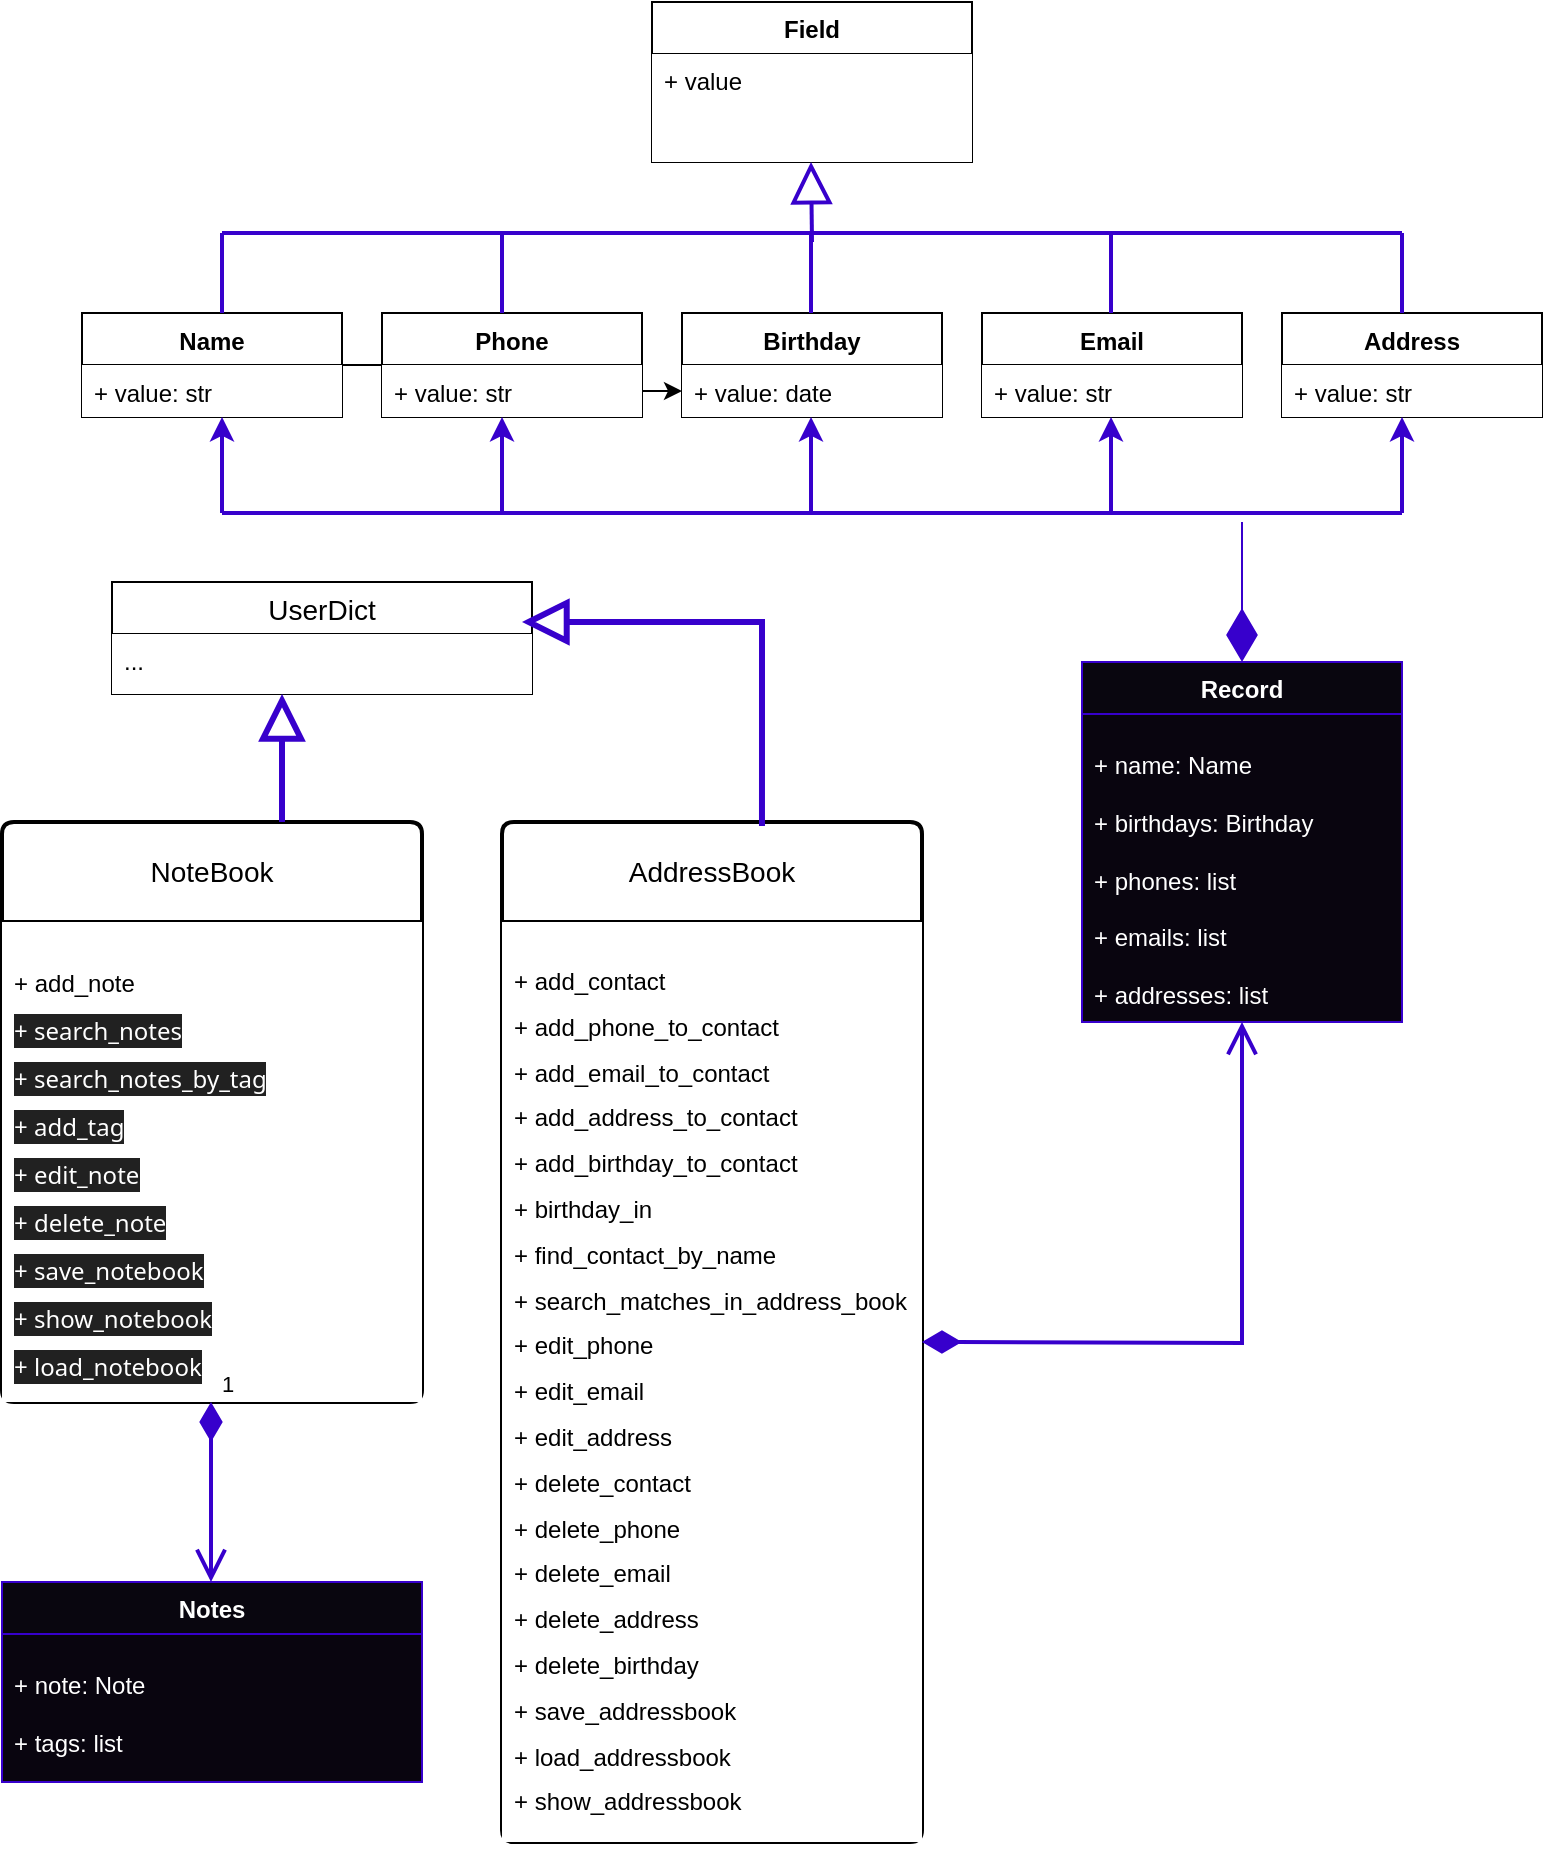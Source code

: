 <mxfile version="22.1.2" type="device">
  <diagram name="Сторінка-1" id="TWdtLVMEFTU3HZit7lCI">
    <mxGraphModel dx="954" dy="620" grid="1" gridSize="10" guides="1" tooltips="1" connect="1" arrows="1" fold="1" page="1" pageScale="1" pageWidth="827" pageHeight="1169" background="#ffffff" math="0" shadow="0">
      <root>
        <mxCell id="0" />
        <mxCell id="1" parent="0" />
        <mxCell id="jEcP75HLGTlE4i2q9fnY-26" value="AddressBook" style="swimlane;childLayout=stackLayout;horizontal=1;startSize=50;horizontalStack=0;rounded=1;fontSize=14;fontStyle=0;strokeWidth=2;resizeParent=0;resizeLast=1;shadow=0;dashed=0;align=center;arcSize=4;whiteSpace=wrap;html=1;" vertex="1" parent="1">
          <mxGeometry x="270" y="420" width="210" height="510" as="geometry" />
        </mxCell>
        <mxCell id="jEcP75HLGTlE4i2q9fnY-27" value="&lt;p style=&quot;line-height: 190%;&quot;&gt;&lt;span style=&quot;background-color: initial;&quot;&gt;+ add_contact&lt;/span&gt;&lt;br&gt;&lt;span style=&quot;background-color: initial;&quot;&gt;+ add_phone_to_contact&lt;/span&gt;&lt;br&gt;&lt;span style=&quot;background-color: initial;&quot;&gt;+ add_email_to_contact&lt;/span&gt;&lt;br&gt;&lt;span style=&quot;background-color: initial;&quot;&gt;+ add_address_to_contact&lt;/span&gt;&lt;br&gt;&lt;span style=&quot;background-color: initial;&quot;&gt;+ add_birthday_to_contact&lt;/span&gt;&lt;br&gt;&lt;span style=&quot;background-color: initial;&quot;&gt;+ birthday_in&lt;/span&gt;&lt;br&gt;&lt;span style=&quot;background-color: initial;&quot;&gt;+ find_contact_by_name&lt;/span&gt;&lt;br&gt;&lt;span style=&quot;background-color: initial;&quot;&gt;+ search_matches_in_address_book&lt;/span&gt;&lt;br&gt;&lt;span style=&quot;background-color: initial;&quot;&gt;+ edit_phone&lt;/span&gt;&lt;br&gt;&lt;span style=&quot;background-color: initial;&quot;&gt;+ edit_email&lt;/span&gt;&lt;br&gt;&lt;span style=&quot;background-color: initial;&quot;&gt;+ edit_address&lt;/span&gt;&lt;br&gt;&lt;span style=&quot;background-color: initial;&quot;&gt;+ delete_contact&lt;/span&gt;&lt;br&gt;&lt;span style=&quot;background-color: initial;&quot;&gt;+ delete_phone&lt;/span&gt;&lt;br&gt;&lt;span style=&quot;background-color: initial;&quot;&gt;+ delete_email&lt;/span&gt;&lt;br&gt;&lt;span style=&quot;background-color: initial;&quot;&gt;+ delete_address&lt;/span&gt;&lt;br&gt;&lt;span style=&quot;background-color: initial;&quot;&gt;+ delete_birthday&lt;/span&gt;&lt;br&gt;&lt;span style=&quot;background-color: initial;&quot;&gt;+ save_addressbook&lt;/span&gt;&lt;br&gt;&lt;span style=&quot;background-color: initial;&quot;&gt;+ load_addressbook&lt;/span&gt;&lt;br&gt;&lt;span style=&quot;background-color: initial;&quot;&gt;+ show_addressbook&lt;/span&gt;&lt;br&gt;&lt;/p&gt;" style="align=left;strokeColor=none;fillColor=default;spacingLeft=4;fontSize=12;verticalAlign=top;resizable=0;rotatable=0;part=1;html=1;" vertex="1" parent="jEcP75HLGTlE4i2q9fnY-26">
          <mxGeometry y="50" width="210" height="460" as="geometry" />
        </mxCell>
        <mxCell id="jEcP75HLGTlE4i2q9fnY-77" value="Field" style="swimlane;fontStyle=1;align=center;verticalAlign=top;childLayout=stackLayout;horizontal=1;startSize=26;horizontalStack=0;resizeParent=1;resizeParentMax=0;resizeLast=0;collapsible=1;marginBottom=0;whiteSpace=wrap;html=1;" vertex="1" parent="1">
          <mxGeometry x="345" y="10" width="160" height="80" as="geometry" />
        </mxCell>
        <mxCell id="jEcP75HLGTlE4i2q9fnY-78" value="+ value" style="text;strokeColor=none;fillColor=default;align=left;verticalAlign=top;spacingLeft=4;spacingRight=4;overflow=hidden;rotatable=0;points=[[0,0.5],[1,0.5]];portConstraint=eastwest;whiteSpace=wrap;html=1;" vertex="1" parent="jEcP75HLGTlE4i2q9fnY-77">
          <mxGeometry y="26" width="160" height="54" as="geometry" />
        </mxCell>
        <mxCell id="jEcP75HLGTlE4i2q9fnY-93" value="" style="edgeStyle=orthogonalEdgeStyle;rounded=0;orthogonalLoop=1;jettySize=auto;html=1;" edge="1" parent="1" source="jEcP75HLGTlE4i2q9fnY-81" target="jEcP75HLGTlE4i2q9fnY-86">
          <mxGeometry relative="1" as="geometry" />
        </mxCell>
        <mxCell id="jEcP75HLGTlE4i2q9fnY-81" value="Name" style="swimlane;fontStyle=1;align=center;verticalAlign=top;childLayout=stackLayout;horizontal=1;startSize=26;horizontalStack=0;resizeParent=1;resizeParentMax=0;resizeLast=0;collapsible=1;marginBottom=0;whiteSpace=wrap;html=1;" vertex="1" parent="1">
          <mxGeometry x="60" y="165.5" width="130" height="52" as="geometry" />
        </mxCell>
        <mxCell id="jEcP75HLGTlE4i2q9fnY-82" value="+ value: str" style="text;strokeColor=none;fillColor=default;align=left;verticalAlign=top;spacingLeft=4;spacingRight=4;overflow=hidden;rotatable=0;points=[[0,0.5],[1,0.5]];portConstraint=eastwest;whiteSpace=wrap;html=1;" vertex="1" parent="jEcP75HLGTlE4i2q9fnY-81">
          <mxGeometry y="26" width="130" height="26" as="geometry" />
        </mxCell>
        <mxCell id="jEcP75HLGTlE4i2q9fnY-83" value="Phone" style="swimlane;fontStyle=1;align=center;verticalAlign=top;childLayout=stackLayout;horizontal=1;startSize=26;horizontalStack=0;resizeParent=1;resizeParentMax=0;resizeLast=0;collapsible=1;marginBottom=0;whiteSpace=wrap;html=1;" vertex="1" parent="1">
          <mxGeometry x="210" y="165.5" width="130" height="52" as="geometry" />
        </mxCell>
        <mxCell id="jEcP75HLGTlE4i2q9fnY-84" value="+ value: str" style="text;strokeColor=none;fillColor=default;align=left;verticalAlign=top;spacingLeft=4;spacingRight=4;overflow=hidden;rotatable=0;points=[[0,0.5],[1,0.5]];portConstraint=eastwest;whiteSpace=wrap;html=1;" vertex="1" parent="jEcP75HLGTlE4i2q9fnY-83">
          <mxGeometry y="26" width="130" height="26" as="geometry" />
        </mxCell>
        <mxCell id="jEcP75HLGTlE4i2q9fnY-85" value="Birthday" style="swimlane;fontStyle=1;align=center;verticalAlign=top;childLayout=stackLayout;horizontal=1;startSize=26;horizontalStack=0;resizeParent=1;resizeParentMax=0;resizeLast=0;collapsible=1;marginBottom=0;whiteSpace=wrap;html=1;" vertex="1" parent="1">
          <mxGeometry x="360" y="165.5" width="130" height="52" as="geometry" />
        </mxCell>
        <mxCell id="jEcP75HLGTlE4i2q9fnY-86" value="+ value: date" style="text;strokeColor=none;fillColor=default;align=left;verticalAlign=top;spacingLeft=4;spacingRight=4;overflow=hidden;rotatable=0;points=[[0,0.5],[1,0.5]];portConstraint=eastwest;whiteSpace=wrap;html=1;" vertex="1" parent="jEcP75HLGTlE4i2q9fnY-85">
          <mxGeometry y="26" width="130" height="26" as="geometry" />
        </mxCell>
        <mxCell id="jEcP75HLGTlE4i2q9fnY-87" value="Email" style="swimlane;fontStyle=1;align=center;verticalAlign=top;childLayout=stackLayout;horizontal=1;startSize=26;horizontalStack=0;resizeParent=1;resizeParentMax=0;resizeLast=0;collapsible=1;marginBottom=0;whiteSpace=wrap;html=1;" vertex="1" parent="1">
          <mxGeometry x="510" y="165.5" width="130" height="52" as="geometry" />
        </mxCell>
        <mxCell id="jEcP75HLGTlE4i2q9fnY-88" value="+ value: str" style="text;strokeColor=none;fillColor=default;align=left;verticalAlign=top;spacingLeft=4;spacingRight=4;overflow=hidden;rotatable=0;points=[[0,0.5],[1,0.5]];portConstraint=eastwest;whiteSpace=wrap;html=1;" vertex="1" parent="jEcP75HLGTlE4i2q9fnY-87">
          <mxGeometry y="26" width="130" height="26" as="geometry" />
        </mxCell>
        <mxCell id="jEcP75HLGTlE4i2q9fnY-89" value="Address" style="swimlane;fontStyle=1;align=center;verticalAlign=top;childLayout=stackLayout;horizontal=1;startSize=26;horizontalStack=0;resizeParent=1;resizeParentMax=0;resizeLast=0;collapsible=1;marginBottom=0;whiteSpace=wrap;html=1;" vertex="1" parent="1">
          <mxGeometry x="660" y="165.5" width="130" height="52" as="geometry" />
        </mxCell>
        <mxCell id="jEcP75HLGTlE4i2q9fnY-90" value="+ value: str" style="text;strokeColor=none;fillColor=default;align=left;verticalAlign=top;spacingLeft=4;spacingRight=4;overflow=hidden;rotatable=0;points=[[0,0.5],[1,0.5]];portConstraint=eastwest;whiteSpace=wrap;html=1;" vertex="1" parent="jEcP75HLGTlE4i2q9fnY-89">
          <mxGeometry y="26" width="130" height="26" as="geometry" />
        </mxCell>
        <mxCell id="jEcP75HLGTlE4i2q9fnY-112" value="" style="endArrow=none;html=1;rounded=0;fillColor=#6a00ff;strokeColor=#3700CC;strokeWidth=2;" edge="1" parent="1">
          <mxGeometry relative="1" as="geometry">
            <mxPoint x="130" y="125.5" as="sourcePoint" />
            <mxPoint x="720" y="125.5" as="targetPoint" />
          </mxGeometry>
        </mxCell>
        <mxCell id="jEcP75HLGTlE4i2q9fnY-114" value="" style="endArrow=none;html=1;rounded=0;fillColor=#6a00ff;strokeColor=#3700CC;strokeWidth=2;" edge="1" parent="1">
          <mxGeometry relative="1" as="geometry">
            <mxPoint x="130" y="165.5" as="sourcePoint" />
            <mxPoint x="130" y="125.5" as="targetPoint" />
          </mxGeometry>
        </mxCell>
        <mxCell id="jEcP75HLGTlE4i2q9fnY-115" value="" style="endArrow=none;html=1;rounded=0;fillColor=#6a00ff;strokeColor=#3700CC;strokeWidth=2;" edge="1" parent="1">
          <mxGeometry relative="1" as="geometry">
            <mxPoint x="270" y="165.5" as="sourcePoint" />
            <mxPoint x="270" y="125.5" as="targetPoint" />
          </mxGeometry>
        </mxCell>
        <mxCell id="jEcP75HLGTlE4i2q9fnY-116" value="" style="endArrow=none;html=1;rounded=0;fillColor=#6a00ff;strokeColor=#3700CC;strokeWidth=2;" edge="1" parent="1">
          <mxGeometry relative="1" as="geometry">
            <mxPoint x="424.5" y="165.5" as="sourcePoint" />
            <mxPoint x="424.5" y="125.5" as="targetPoint" />
          </mxGeometry>
        </mxCell>
        <mxCell id="jEcP75HLGTlE4i2q9fnY-117" value="" style="endArrow=none;html=1;rounded=0;fillColor=#6a00ff;strokeColor=#3700CC;strokeWidth=2;" edge="1" parent="1">
          <mxGeometry relative="1" as="geometry">
            <mxPoint x="574.5" y="165.5" as="sourcePoint" />
            <mxPoint x="574.5" y="125.5" as="targetPoint" />
          </mxGeometry>
        </mxCell>
        <mxCell id="jEcP75HLGTlE4i2q9fnY-118" value="" style="endArrow=none;html=1;rounded=0;fillColor=#6a00ff;strokeColor=#3700CC;strokeWidth=2;" edge="1" parent="1">
          <mxGeometry relative="1" as="geometry">
            <mxPoint x="720" y="165.5" as="sourcePoint" />
            <mxPoint x="720" y="125.5" as="targetPoint" />
          </mxGeometry>
        </mxCell>
        <mxCell id="jEcP75HLGTlE4i2q9fnY-119" value="" style="endArrow=none;html=1;rounded=0;fillColor=#6a00ff;strokeColor=#3700CC;strokeWidth=2;" edge="1" parent="1">
          <mxGeometry relative="1" as="geometry">
            <mxPoint x="130" y="265.5" as="sourcePoint" />
            <mxPoint x="720" y="265.5" as="targetPoint" />
          </mxGeometry>
        </mxCell>
        <mxCell id="jEcP75HLGTlE4i2q9fnY-121" value="" style="endArrow=classic;html=1;rounded=0;fillColor=#6a00ff;strokeColor=#3700CC;strokeWidth=2;" edge="1" parent="1">
          <mxGeometry width="50" height="50" relative="1" as="geometry">
            <mxPoint x="130" y="265.5" as="sourcePoint" />
            <mxPoint x="130" y="217.5" as="targetPoint" />
          </mxGeometry>
        </mxCell>
        <mxCell id="jEcP75HLGTlE4i2q9fnY-122" value="" style="endArrow=classic;html=1;rounded=0;fillColor=#6a00ff;strokeColor=#3700CC;strokeWidth=2;" edge="1" parent="1">
          <mxGeometry width="50" height="50" relative="1" as="geometry">
            <mxPoint x="270" y="265.5" as="sourcePoint" />
            <mxPoint x="270" y="217.5" as="targetPoint" />
          </mxGeometry>
        </mxCell>
        <mxCell id="jEcP75HLGTlE4i2q9fnY-123" value="" style="endArrow=classic;html=1;rounded=0;fillColor=#6a00ff;strokeColor=#3700CC;strokeWidth=2;" edge="1" parent="1">
          <mxGeometry width="50" height="50" relative="1" as="geometry">
            <mxPoint x="424.5" y="265.5" as="sourcePoint" />
            <mxPoint x="424.5" y="217.5" as="targetPoint" />
          </mxGeometry>
        </mxCell>
        <mxCell id="jEcP75HLGTlE4i2q9fnY-124" value="" style="endArrow=classic;html=1;rounded=0;fillColor=#6a00ff;strokeColor=#3700CC;strokeWidth=2;" edge="1" parent="1">
          <mxGeometry width="50" height="50" relative="1" as="geometry">
            <mxPoint x="574.5" y="265.5" as="sourcePoint" />
            <mxPoint x="574.5" y="217.5" as="targetPoint" />
          </mxGeometry>
        </mxCell>
        <mxCell id="jEcP75HLGTlE4i2q9fnY-125" value="" style="endArrow=classic;html=1;rounded=0;fillColor=#6a00ff;strokeColor=#3700CC;strokeWidth=2;" edge="1" parent="1">
          <mxGeometry width="50" height="50" relative="1" as="geometry">
            <mxPoint x="720" y="265.5" as="sourcePoint" />
            <mxPoint x="720" y="217.5" as="targetPoint" />
          </mxGeometry>
        </mxCell>
        <mxCell id="jEcP75HLGTlE4i2q9fnY-48" value="UserDict" style="swimlane;fontStyle=0;childLayout=stackLayout;horizontal=1;startSize=26;horizontalStack=0;resizeParent=1;resizeParentMax=0;resizeLast=0;collapsible=1;marginBottom=0;align=center;fontSize=14;" vertex="1" parent="1">
          <mxGeometry x="75" y="300" width="210" height="56" as="geometry" />
        </mxCell>
        <mxCell id="jEcP75HLGTlE4i2q9fnY-49" value="..." style="text;strokeColor=none;fillColor=default;spacingLeft=4;spacingRight=4;overflow=hidden;rotatable=0;points=[[0,0.5],[1,0.5]];portConstraint=eastwest;fontSize=12;whiteSpace=wrap;html=1;" vertex="1" parent="jEcP75HLGTlE4i2q9fnY-48">
          <mxGeometry y="26" width="210" height="30" as="geometry" />
        </mxCell>
        <mxCell id="jEcP75HLGTlE4i2q9fnY-131" value="Record" style="swimlane;fontStyle=1;align=center;verticalAlign=top;childLayout=stackLayout;horizontal=1;startSize=26;horizontalStack=0;resizeParent=1;resizeParentMax=0;resizeLast=0;collapsible=1;marginBottom=0;whiteSpace=wrap;html=1;fillColor=#09060f;fontColor=#ffffff;strokeColor=#3700CC;" vertex="1" parent="1">
          <mxGeometry x="560" y="340" width="160" height="180" as="geometry" />
        </mxCell>
        <mxCell id="jEcP75HLGTlE4i2q9fnY-132" value="&lt;p style=&quot;line-height: 190%;&quot;&gt;&lt;/p&gt;&lt;div style=&quot;line-height: 120%;&quot;&gt;&lt;span style=&quot;background-color: initial;&quot;&gt;+ name: Name&lt;/span&gt;&lt;/div&gt;&lt;br&gt;+ birthdays: Birthday&lt;br&gt;&lt;br&gt;+ phones: list&lt;br&gt;&lt;br&gt;+ emails: list&lt;br&gt;&lt;br&gt;+ addresses: list&lt;p&gt;&lt;/p&gt;" style="text;strokeColor=#3700CC;fillColor=#09050f;align=left;verticalAlign=top;spacingLeft=4;spacingRight=4;overflow=hidden;rotatable=0;points=[[0,0.5],[1,0.5]];portConstraint=eastwest;whiteSpace=wrap;html=1;fontColor=#ffffff;" vertex="1" parent="jEcP75HLGTlE4i2q9fnY-131">
          <mxGeometry y="26" width="160" height="154" as="geometry" />
        </mxCell>
        <mxCell id="jEcP75HLGTlE4i2q9fnY-140" value="NoteBook" style="swimlane;childLayout=stackLayout;horizontal=1;startSize=50;horizontalStack=0;rounded=1;fontSize=14;fontStyle=0;strokeWidth=2;resizeParent=0;resizeLast=1;shadow=0;dashed=0;align=center;arcSize=4;whiteSpace=wrap;html=1;" vertex="1" parent="1">
          <mxGeometry x="20" y="420" width="210" height="290" as="geometry" />
        </mxCell>
        <mxCell id="jEcP75HLGTlE4i2q9fnY-141" value="&lt;p style=&quot;line-height: 200%;&quot;&gt;&lt;font style=&quot;font-size: 12px;&quot;&gt;+ add_note&lt;/font&gt;&lt;br style=&quot;box-sizing: border-box; caret-color: rgb(255, 255, 255); color: rgb(255, 255, 255); font-family: system-ui, -apple-system, BlinkMacSystemFont, Roboto, &amp;quot;Apple Color Emoji&amp;quot;, &amp;quot;Helvetica Neue&amp;quot;, sans-serif; text-size-adjust: auto;&quot;&gt;&lt;span style=&quot;caret-color: rgb(255, 255, 255); color: rgb(255, 255, 255); font-family: system-ui, -apple-system, BlinkMacSystemFont, Roboto, &amp;quot;Apple Color Emoji&amp;quot;, &amp;quot;Helvetica Neue&amp;quot;, sans-serif; text-size-adjust: auto; background-color: rgb(33, 33, 33);&quot;&gt;+ search_notes&lt;/span&gt;&lt;br style=&quot;box-sizing: border-box; caret-color: rgb(255, 255, 255); color: rgb(255, 255, 255); font-family: system-ui, -apple-system, BlinkMacSystemFont, Roboto, &amp;quot;Apple Color Emoji&amp;quot;, &amp;quot;Helvetica Neue&amp;quot;, sans-serif; text-size-adjust: auto;&quot;&gt;&lt;span style=&quot;caret-color: rgb(255, 255, 255); color: rgb(255, 255, 255); font-family: system-ui, -apple-system, BlinkMacSystemFont, Roboto, &amp;quot;Apple Color Emoji&amp;quot;, &amp;quot;Helvetica Neue&amp;quot;, sans-serif; text-size-adjust: auto; background-color: rgb(33, 33, 33);&quot;&gt;+ search_notes_by_tag&lt;/span&gt;&lt;br style=&quot;box-sizing: border-box; caret-color: rgb(255, 255, 255); color: rgb(255, 255, 255); font-family: system-ui, -apple-system, BlinkMacSystemFont, Roboto, &amp;quot;Apple Color Emoji&amp;quot;, &amp;quot;Helvetica Neue&amp;quot;, sans-serif; text-size-adjust: auto;&quot;&gt;&lt;span style=&quot;caret-color: rgb(255, 255, 255); color: rgb(255, 255, 255); font-family: system-ui, -apple-system, BlinkMacSystemFont, Roboto, &amp;quot;Apple Color Emoji&amp;quot;, &amp;quot;Helvetica Neue&amp;quot;, sans-serif; text-size-adjust: auto; background-color: rgb(33, 33, 33);&quot;&gt;+ add_tag&lt;/span&gt;&lt;br style=&quot;box-sizing: border-box; caret-color: rgb(255, 255, 255); color: rgb(255, 255, 255); font-family: system-ui, -apple-system, BlinkMacSystemFont, Roboto, &amp;quot;Apple Color Emoji&amp;quot;, &amp;quot;Helvetica Neue&amp;quot;, sans-serif; text-size-adjust: auto;&quot;&gt;&lt;span style=&quot;caret-color: rgb(255, 255, 255); color: rgb(255, 255, 255); font-family: system-ui, -apple-system, BlinkMacSystemFont, Roboto, &amp;quot;Apple Color Emoji&amp;quot;, &amp;quot;Helvetica Neue&amp;quot;, sans-serif; text-size-adjust: auto; background-color: rgb(33, 33, 33);&quot;&gt;+ edit_note&lt;/span&gt;&lt;br style=&quot;box-sizing: border-box; caret-color: rgb(255, 255, 255); color: rgb(255, 255, 255); font-family: system-ui, -apple-system, BlinkMacSystemFont, Roboto, &amp;quot;Apple Color Emoji&amp;quot;, &amp;quot;Helvetica Neue&amp;quot;, sans-serif; text-size-adjust: auto;&quot;&gt;&lt;span style=&quot;caret-color: rgb(255, 255, 255); color: rgb(255, 255, 255); font-family: system-ui, -apple-system, BlinkMacSystemFont, Roboto, &amp;quot;Apple Color Emoji&amp;quot;, &amp;quot;Helvetica Neue&amp;quot;, sans-serif; text-size-adjust: auto; background-color: rgb(33, 33, 33);&quot;&gt;+ delete_note&lt;/span&gt;&lt;br style=&quot;box-sizing: border-box; caret-color: rgb(255, 255, 255); color: rgb(255, 255, 255); font-family: system-ui, -apple-system, BlinkMacSystemFont, Roboto, &amp;quot;Apple Color Emoji&amp;quot;, &amp;quot;Helvetica Neue&amp;quot;, sans-serif; text-size-adjust: auto;&quot;&gt;&lt;span style=&quot;caret-color: rgb(255, 255, 255); color: rgb(255, 255, 255); font-family: system-ui, -apple-system, BlinkMacSystemFont, Roboto, &amp;quot;Apple Color Emoji&amp;quot;, &amp;quot;Helvetica Neue&amp;quot;, sans-serif; text-size-adjust: auto; background-color: rgb(33, 33, 33);&quot;&gt;+ save_notebook&lt;/span&gt;&lt;br style=&quot;box-sizing: border-box; caret-color: rgb(255, 255, 255); color: rgb(255, 255, 255); font-family: system-ui, -apple-system, BlinkMacSystemFont, Roboto, &amp;quot;Apple Color Emoji&amp;quot;, &amp;quot;Helvetica Neue&amp;quot;, sans-serif; text-size-adjust: auto;&quot;&gt;&lt;span style=&quot;caret-color: rgb(255, 255, 255); color: rgb(255, 255, 255); font-family: system-ui, -apple-system, BlinkMacSystemFont, Roboto, &amp;quot;Apple Color Emoji&amp;quot;, &amp;quot;Helvetica Neue&amp;quot;, sans-serif; text-size-adjust: auto; background-color: rgb(33, 33, 33);&quot;&gt;+ show_notebook&lt;/span&gt;&lt;br style=&quot;box-sizing: border-box; caret-color: rgb(255, 255, 255); color: rgb(255, 255, 255); font-family: system-ui, -apple-system, BlinkMacSystemFont, Roboto, &amp;quot;Apple Color Emoji&amp;quot;, &amp;quot;Helvetica Neue&amp;quot;, sans-serif; text-size-adjust: auto;&quot;&gt;&lt;span style=&quot;caret-color: rgb(255, 255, 255); color: rgb(255, 255, 255); font-family: system-ui, -apple-system, BlinkMacSystemFont, Roboto, &amp;quot;Apple Color Emoji&amp;quot;, &amp;quot;Helvetica Neue&amp;quot;, sans-serif; text-size-adjust: auto; background-color: rgb(33, 33, 33);&quot;&gt;+ load_notebook&lt;/span&gt;&lt;br&gt;&lt;/p&gt;" style="align=left;strokeColor=none;fillColor=default;spacingLeft=4;fontSize=12;verticalAlign=top;resizable=0;rotatable=0;part=1;html=1;" vertex="1" parent="jEcP75HLGTlE4i2q9fnY-140">
          <mxGeometry y="50" width="210" height="240" as="geometry" />
        </mxCell>
        <mxCell id="jEcP75HLGTlE4i2q9fnY-149" style="edgeStyle=orthogonalEdgeStyle;rounded=0;orthogonalLoop=1;jettySize=auto;html=1;exitX=0.5;exitY=1;exitDx=0;exitDy=0;" edge="1" parent="jEcP75HLGTlE4i2q9fnY-140" source="jEcP75HLGTlE4i2q9fnY-141" target="jEcP75HLGTlE4i2q9fnY-141">
          <mxGeometry relative="1" as="geometry" />
        </mxCell>
        <mxCell id="jEcP75HLGTlE4i2q9fnY-142" value="" style="endArrow=diamondThin;endFill=1;endSize=24;html=1;rounded=0;fillColor=#6a00ff;strokeColor=#3700CC;strokeWidth=1;" edge="1" parent="1">
          <mxGeometry width="160" relative="1" as="geometry">
            <mxPoint x="640" y="270" as="sourcePoint" />
            <mxPoint x="640" y="340" as="targetPoint" />
          </mxGeometry>
        </mxCell>
        <mxCell id="jEcP75HLGTlE4i2q9fnY-144" value="" style="endArrow=block;endSize=16;endFill=0;html=1;rounded=0;strokeWidth=3;fillColor=#6a00ff;strokeColor=#3700CC;" edge="1" parent="1">
          <mxGeometry width="160" relative="1" as="geometry">
            <mxPoint x="160" y="420" as="sourcePoint" />
            <mxPoint x="160" y="356" as="targetPoint" />
          </mxGeometry>
        </mxCell>
        <mxCell id="jEcP75HLGTlE4i2q9fnY-146" value="" style="endArrow=block;endSize=16;endFill=0;html=1;rounded=0;strokeWidth=3;fillColor=#6a00ff;strokeColor=#3700CC;exitX=0.619;exitY=0.004;exitDx=0;exitDy=0;exitPerimeter=0;" edge="1" parent="1" source="jEcP75HLGTlE4i2q9fnY-26">
          <mxGeometry width="160" relative="1" as="geometry">
            <mxPoint x="345" y="420" as="sourcePoint" />
            <mxPoint x="280" y="320" as="targetPoint" />
            <Array as="points">
              <mxPoint x="400" y="320" />
            </Array>
          </mxGeometry>
        </mxCell>
        <mxCell id="jEcP75HLGTlE4i2q9fnY-148" value="" style="endArrow=block;endSize=16;endFill=0;html=1;rounded=0;strokeWidth=2;fillColor=#6a00ff;strokeColor=#3700CC;" edge="1" parent="1">
          <mxGeometry width="160" relative="1" as="geometry">
            <mxPoint x="425" y="130" as="sourcePoint" />
            <mxPoint x="424.5" y="90" as="targetPoint" />
          </mxGeometry>
        </mxCell>
        <mxCell id="jEcP75HLGTlE4i2q9fnY-151" value="Notes" style="swimlane;fontStyle=1;align=center;verticalAlign=top;childLayout=stackLayout;horizontal=1;startSize=26;horizontalStack=0;resizeParent=1;resizeParentMax=0;resizeLast=0;collapsible=1;marginBottom=0;whiteSpace=wrap;html=1;fillColor=#09060f;fontColor=#ffffff;strokeColor=#3700CC;" vertex="1" parent="1">
          <mxGeometry x="20" y="800" width="210" height="100" as="geometry" />
        </mxCell>
        <mxCell id="jEcP75HLGTlE4i2q9fnY-152" value="&lt;p style=&quot;line-height: 190%;&quot;&gt;&lt;/p&gt;&lt;div style=&quot;line-height: 120%;&quot;&gt;&lt;span style=&quot;background-color: initial;&quot;&gt;+ note: Note&lt;/span&gt;&lt;/div&gt;&lt;br&gt;+ tags: list&lt;br&gt;&lt;p&gt;&lt;/p&gt;" style="text;strokeColor=#3700CC;fillColor=#09050f;align=left;verticalAlign=top;spacingLeft=4;spacingRight=4;overflow=hidden;rotatable=0;points=[[0,0.5],[1,0.5]];portConstraint=eastwest;whiteSpace=wrap;html=1;fontColor=#ffffff;" vertex="1" parent="jEcP75HLGTlE4i2q9fnY-151">
          <mxGeometry y="26" width="210" height="74" as="geometry" />
        </mxCell>
        <mxCell id="jEcP75HLGTlE4i2q9fnY-155" value="" style="endArrow=open;html=1;endSize=12;startArrow=diamondThin;startSize=14;startFill=1;edgeStyle=orthogonalEdgeStyle;align=left;verticalAlign=bottom;rounded=0;fillColor=#6a00ff;strokeColor=#3700CC;strokeWidth=2;entryX=0.5;entryY=1;entryDx=0;entryDy=0;" edge="1" parent="1" target="jEcP75HLGTlE4i2q9fnY-131">
          <mxGeometry x="-1" y="3" relative="1" as="geometry">
            <mxPoint x="480" y="680" as="sourcePoint" />
            <mxPoint x="640" y="680" as="targetPoint" />
          </mxGeometry>
        </mxCell>
        <mxCell id="jEcP75HLGTlE4i2q9fnY-157" value="1" style="endArrow=open;html=1;endSize=12;startArrow=diamondThin;startSize=14;startFill=1;edgeStyle=orthogonalEdgeStyle;align=left;verticalAlign=bottom;rounded=0;fillColor=#6a00ff;strokeColor=#3700CC;strokeWidth=2;" edge="1" parent="1">
          <mxGeometry x="-1" y="3" relative="1" as="geometry">
            <mxPoint x="124.5" y="710" as="sourcePoint" />
            <mxPoint x="124.5" y="800" as="targetPoint" />
          </mxGeometry>
        </mxCell>
      </root>
    </mxGraphModel>
  </diagram>
</mxfile>
